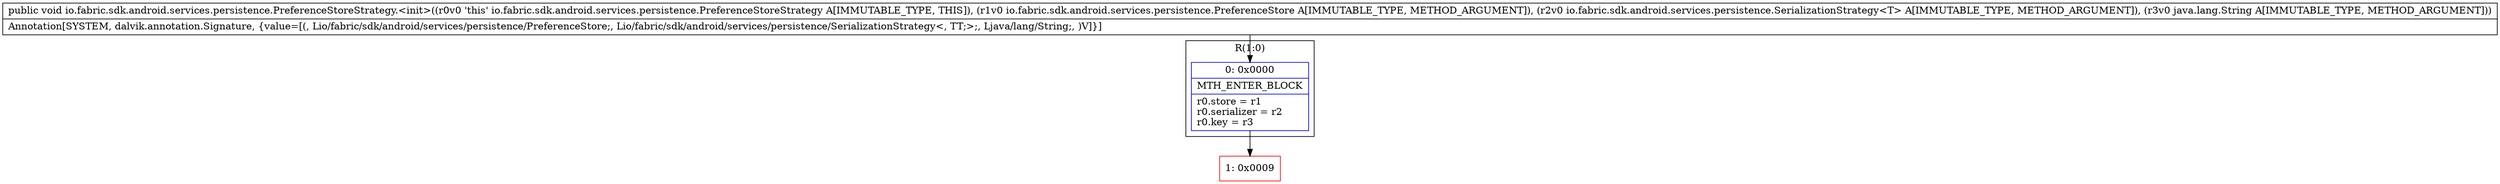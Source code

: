 digraph "CFG forio.fabric.sdk.android.services.persistence.PreferenceStoreStrategy.\<init\>(Lio\/fabric\/sdk\/android\/services\/persistence\/PreferenceStore;Lio\/fabric\/sdk\/android\/services\/persistence\/SerializationStrategy;Ljava\/lang\/String;)V" {
subgraph cluster_Region_1165637735 {
label = "R(1:0)";
node [shape=record,color=blue];
Node_0 [shape=record,label="{0\:\ 0x0000|MTH_ENTER_BLOCK\l|r0.store = r1\lr0.serializer = r2\lr0.key = r3\l}"];
}
Node_1 [shape=record,color=red,label="{1\:\ 0x0009}"];
MethodNode[shape=record,label="{public void io.fabric.sdk.android.services.persistence.PreferenceStoreStrategy.\<init\>((r0v0 'this' io.fabric.sdk.android.services.persistence.PreferenceStoreStrategy A[IMMUTABLE_TYPE, THIS]), (r1v0 io.fabric.sdk.android.services.persistence.PreferenceStore A[IMMUTABLE_TYPE, METHOD_ARGUMENT]), (r2v0 io.fabric.sdk.android.services.persistence.SerializationStrategy\<T\> A[IMMUTABLE_TYPE, METHOD_ARGUMENT]), (r3v0 java.lang.String A[IMMUTABLE_TYPE, METHOD_ARGUMENT]))  | Annotation[SYSTEM, dalvik.annotation.Signature, \{value=[(, Lio\/fabric\/sdk\/android\/services\/persistence\/PreferenceStore;, Lio\/fabric\/sdk\/android\/services\/persistence\/SerializationStrategy\<, TT;\>;, Ljava\/lang\/String;, )V]\}]\l}"];
MethodNode -> Node_0;
Node_0 -> Node_1;
}

